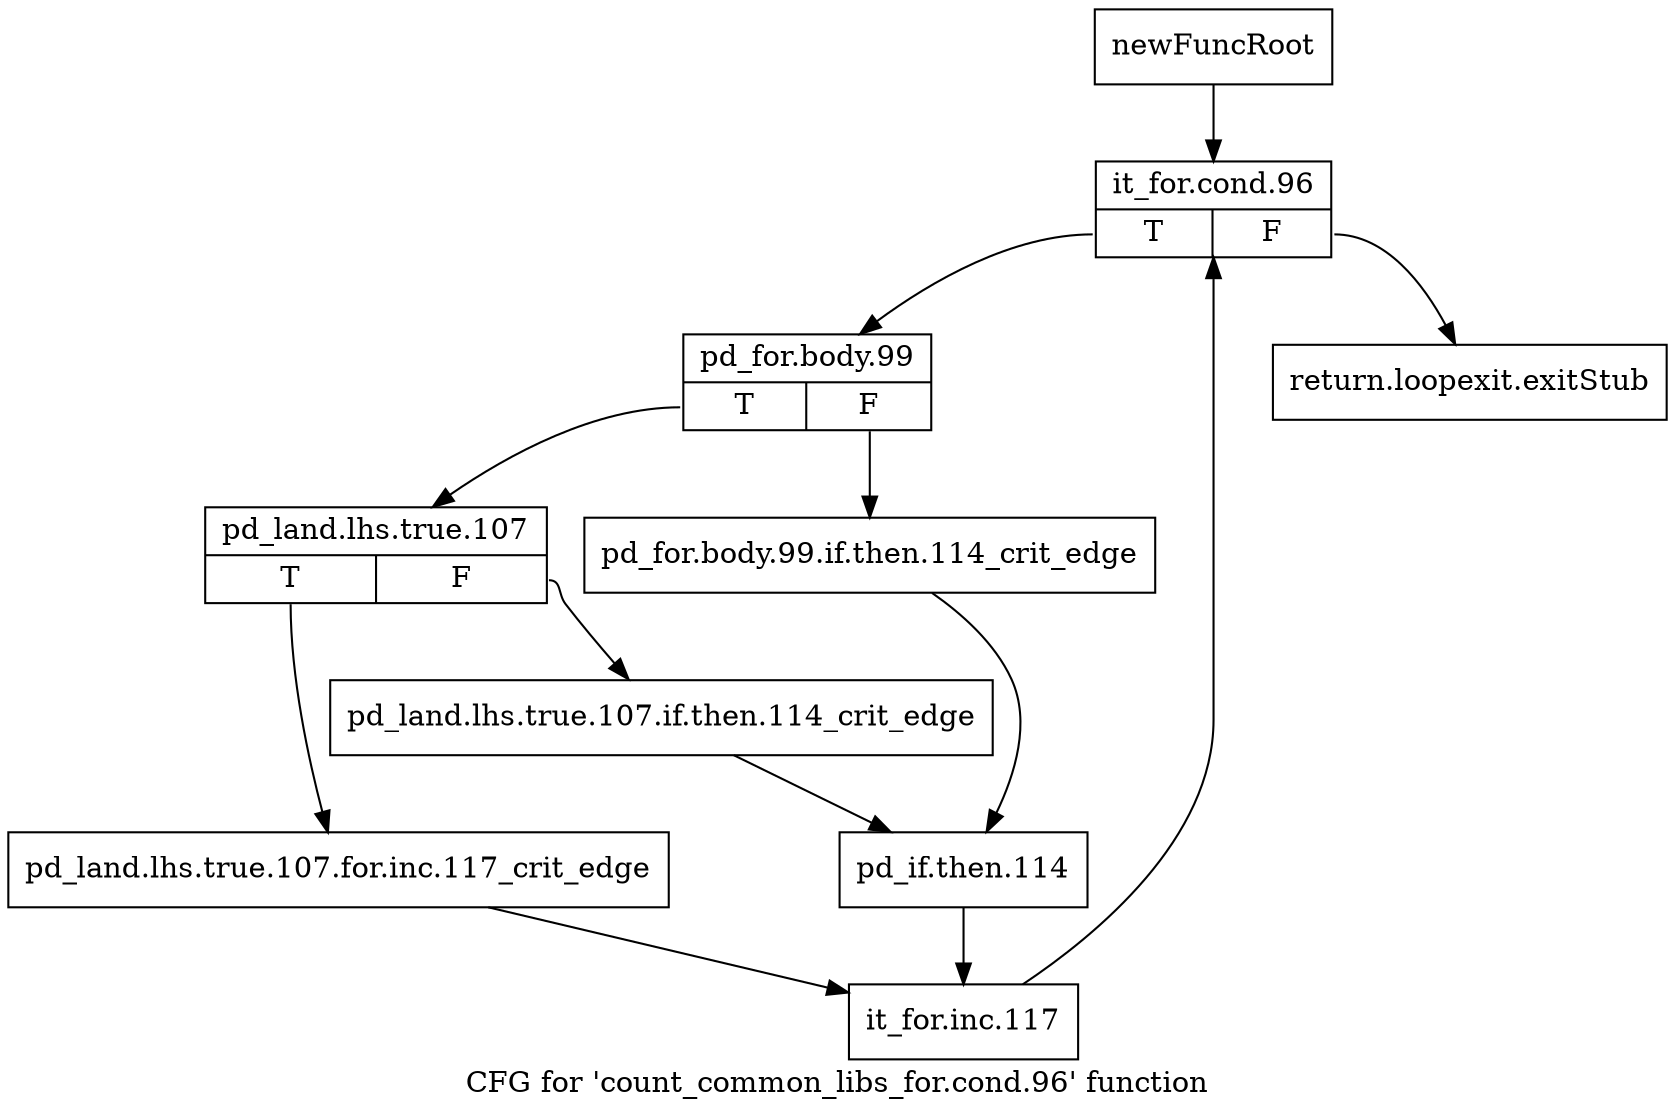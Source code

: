 digraph "CFG for 'count_common_libs_for.cond.96' function" {
	label="CFG for 'count_common_libs_for.cond.96' function";

	Node0x3de9f60 [shape=record,label="{newFuncRoot}"];
	Node0x3de9f60 -> Node0x3df4ca0;
	Node0x3de9fb0 [shape=record,label="{return.loopexit.exitStub}"];
	Node0x3df4ca0 [shape=record,label="{it_for.cond.96|{<s0>T|<s1>F}}"];
	Node0x3df4ca0:s0 -> Node0x3df4cf0;
	Node0x3df4ca0:s1 -> Node0x3de9fb0;
	Node0x3df4cf0 [shape=record,label="{pd_for.body.99|{<s0>T|<s1>F}}"];
	Node0x3df4cf0:s0 -> Node0x3df4d90;
	Node0x3df4cf0:s1 -> Node0x3df4d40;
	Node0x3df4d40 [shape=record,label="{pd_for.body.99.if.then.114_crit_edge}"];
	Node0x3df4d40 -> Node0x3df4e30;
	Node0x3df4d90 [shape=record,label="{pd_land.lhs.true.107|{<s0>T|<s1>F}}"];
	Node0x3df4d90:s0 -> Node0x3df4e80;
	Node0x3df4d90:s1 -> Node0x3df4de0;
	Node0x3df4de0 [shape=record,label="{pd_land.lhs.true.107.if.then.114_crit_edge}"];
	Node0x3df4de0 -> Node0x3df4e30;
	Node0x3df4e30 [shape=record,label="{pd_if.then.114}"];
	Node0x3df4e30 -> Node0x3df4ed0;
	Node0x3df4e80 [shape=record,label="{pd_land.lhs.true.107.for.inc.117_crit_edge}"];
	Node0x3df4e80 -> Node0x3df4ed0;
	Node0x3df4ed0 [shape=record,label="{it_for.inc.117}"];
	Node0x3df4ed0 -> Node0x3df4ca0;
}
